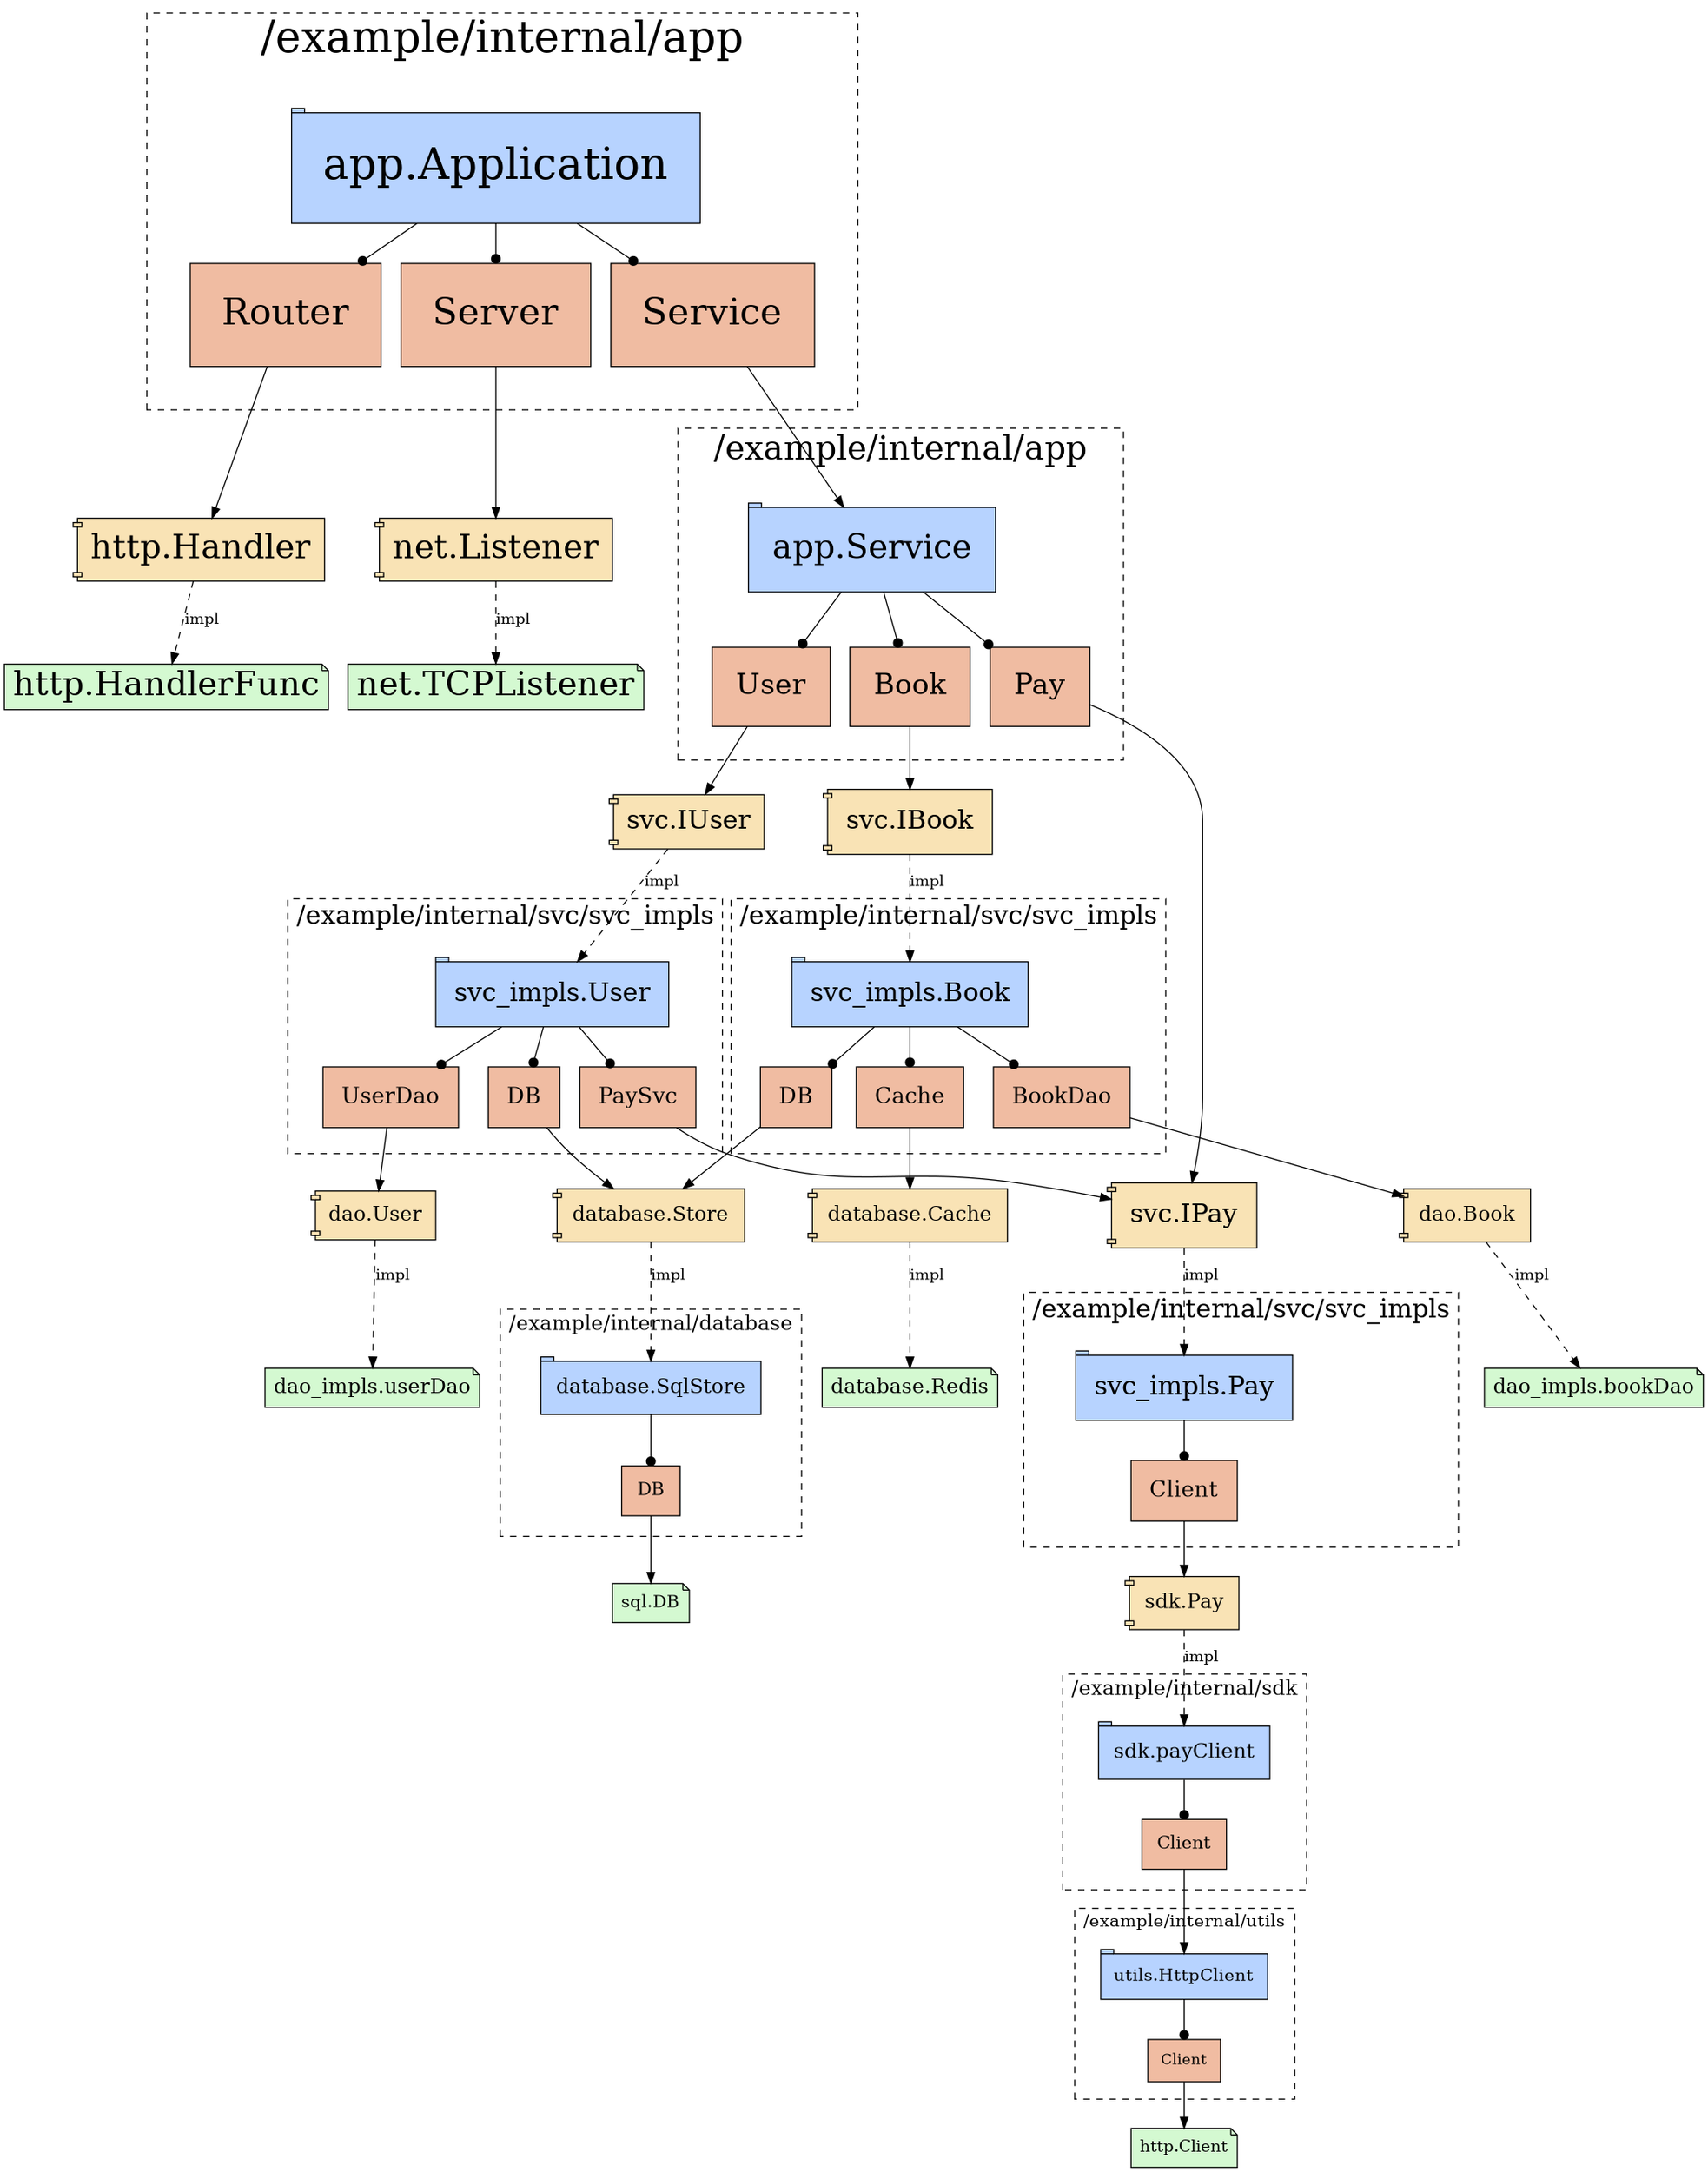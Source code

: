 @startuml
digraph Application {
	"app.Application"->"app.Application:Router"[ arrowhead=dot ];
	"app.Application:Router"->"http.Handler";
	"http.Handler"->"http.HandlerFunc"[ label=impl, style=dashed ];
	"app.Application"->"app.Application:Server"[ arrowhead=dot ];
	"app.Application:Server"->"net.Listener";
	"net.Listener"->"net.TCPListener"[ label=impl, style=dashed ];
	"app.Application"->"app.Application:Service"[ arrowhead=dot ];
	"app.Application:Service"->"app.Service";
	"app.Service"->"app.Service:User"[ arrowhead=dot ];
	"app.Service:User"->"svc.IUser";
	"svc.IUser"->"svc_impls.User"[ label=impl, style=dashed ];
	"svc_impls.User"->"svc_impls.User:UserDao"[ arrowhead=dot ];
	"svc_impls.User:UserDao"->"dao.User";
	"dao.User"->"dao_impls.userDao"[ label=impl, style=dashed ];
	"svc_impls.User"->"svc_impls.User:DB"[ arrowhead=dot ];
	"svc_impls.User:DB"->"database.Store";
	"database.Store"->"database.SqlStore"[ label=impl, style=dashed ];
	"database.SqlStore"->"database.SqlStore:DB"[ arrowhead=dot ];
	"database.SqlStore:DB"->"sql.DB";
	"svc_impls.User"->"svc_impls.User:PaySvc"[ arrowhead=dot ];
	"svc_impls.User:PaySvc"->"svc.IPay";
	"svc.IPay"->"svc_impls.Pay"[ label=impl, style=dashed ];
	"svc_impls.Pay"->"svc_impls.Pay:Client"[ arrowhead=dot ];
	"svc_impls.Pay:Client"->"sdk.Pay";
	"sdk.Pay"->"sdk.payClient"[ label=impl, style=dashed ];
	"sdk.payClient"->"sdk.payClient:Client"[ arrowhead=dot ];
	"sdk.payClient:Client"->"utils.HttpClient";
	"utils.HttpClient"->"utils.HttpClient:Client"[ arrowhead=dot ];
	"utils.HttpClient:Client"->"http.Client";
	"app.Service"->"app.Service:Book"[ arrowhead=dot ];
	"app.Service:Book"->"svc.IBook";
	"svc.IBook"->"svc_impls.Book"[ label=impl, style=dashed ];
	"svc_impls.Book"->"svc_impls.Book:DB"[ arrowhead=dot ];
	"svc_impls.Book:DB"->"database.Store";
	"svc_impls.Book"->"svc_impls.Book:Cache"[ arrowhead=dot ];
	"svc_impls.Book:Cache"->"database.Cache";
	"database.Cache"->"database.Redis"[ label=impl, style=dashed ];
	"svc_impls.Book"->"svc_impls.Book:BookDao"[ arrowhead=dot ];
	"svc_impls.Book:BookDao"->"dao.Book";
	"dao.Book"->"dao_impls.bookDao"[ label=impl, style=dashed ];
	"app.Service"->"app.Service:Pay"[ arrowhead=dot ];
	"app.Service:Pay"->"svc.IPay";
	subgraph "cluster_app.Application" {
	fontsize=40;
	label="/example/internal/app";
	labelloc=t;
	margin=40;
	style=dashed;
	"app.Application" [ fillcolor="#b7d3ff", fontsize=40, margin=0.4, shape=tab, style="filled" ];
	"app.Application:Router" [ fillcolor="#f0bca2", fontsize=34, label=Router, margin=0.4, shape=box, style="filled" ];
	"app.Application:Server" [ fillcolor="#f0bca2", fontsize=34, label=Server, margin=0.4, shape=box, style="filled" ];
	"app.Application:Service" [ fillcolor="#f0bca2", fontsize=34, label=Service, margin=0.4, shape=box, style="filled" ];

}
;
	subgraph "cluster_app.Service" {
	fontsize=31;
	label="/example/internal/app";
	labelloc=t;
	margin=31;
	style=dashed;
	"app.Service" [ fillcolor="#b7d3ff", fontsize=31, margin=0.31, shape=tab, style="filled" ];
	"app.Service:Book" [ fillcolor="#f0bca2", fontsize=26.349999999999998, label=Book, margin=0.31, shape=box, style="filled" ];
	"app.Service:Pay" [ fillcolor="#f0bca2", fontsize=26.349999999999998, label=Pay, margin=0.31, shape=box, style="filled" ];
	"app.Service:User" [ fillcolor="#f0bca2", fontsize=26.349999999999998, label=User, margin=0.31, shape=box, style="filled" ];

}
;
	subgraph "cluster_dao_impls.bookDao" {
	fontsize=19;
	label="/example/internal/dao/dao_impls";
	labelloc=t;
	margin=19;
	style=dashed;

}
;
	subgraph "cluster_dao_impls.userDao" {
	fontsize=19;
	label="/example/internal/dao/dao_impls";
	labelloc=t;
	margin=19;
	style=dashed;

}
;
	subgraph "cluster_database.Redis" {
	fontsize=19;
	label="/example/internal/database";
	labelloc=t;
	margin=19;
	style=dashed;

}
;
	subgraph "cluster_database.SqlStore" {
	fontsize=19;
	label="/example/internal/database";
	labelloc=t;
	margin=19;
	style=dashed;
	"database.SqlStore" [ fillcolor="#b7d3ff", fontsize=19, margin=0.19, shape=tab, style="filled" ];
	"database.SqlStore:DB" [ fillcolor="#f0bca2", fontsize=16.15, label=DB, margin=0.19, shape=box, style="filled" ];

}
;
	subgraph "cluster_sdk.payClient" {
	fontsize=19;
	label="/example/internal/sdk";
	labelloc=t;
	margin=19;
	style=dashed;
	"sdk.payClient" [ fillcolor="#b7d3ff", fontsize=19, margin=0.19, shape=tab, style="filled" ];
	"sdk.payClient:Client" [ fillcolor="#f0bca2", fontsize=16.15, label=Client, margin=0.19, shape=box, style="filled" ];

}
;
	subgraph "cluster_svc_impls.Book" {
	fontsize=24;
	label="/example/internal/svc/svc_impls";
	labelloc=t;
	margin=24;
	style=dashed;
	"svc_impls.Book" [ fillcolor="#b7d3ff", fontsize=24, margin=0.24, shape=tab, style="filled" ];
	"svc_impls.Book:BookDao" [ fillcolor="#f0bca2", fontsize=20.4, label=BookDao, margin=0.24, shape=box, style="filled" ];
	"svc_impls.Book:Cache" [ fillcolor="#f0bca2", fontsize=20.4, label=Cache, margin=0.24, shape=box, style="filled" ];
	"svc_impls.Book:DB" [ fillcolor="#f0bca2", fontsize=20.4, label=DB, margin=0.24, shape=box, style="filled" ];

}
;
	subgraph "cluster_svc_impls.Pay" {
	fontsize=24;
	label="/example/internal/svc/svc_impls";
	labelloc=t;
	margin=24;
	style=dashed;
	"svc_impls.Pay" [ fillcolor="#b7d3ff", fontsize=24, margin=0.24, shape=tab, style="filled" ];
	"svc_impls.Pay:Client" [ fillcolor="#f0bca2", fontsize=20.4, label=Client, margin=0.24, shape=box, style="filled" ];

}
;
	subgraph "cluster_svc_impls.User" {
	fontsize=24;
	label="/example/internal/svc/svc_impls";
	labelloc=t;
	margin=24;
	style=dashed;
	"svc_impls.User" [ fillcolor="#b7d3ff", fontsize=24, margin=0.24, shape=tab, style="filled" ];
	"svc_impls.User:DB" [ fillcolor="#f0bca2", fontsize=20.4, label=DB, margin=0.24, shape=box, style="filled" ];
	"svc_impls.User:PaySvc" [ fillcolor="#f0bca2", fontsize=20.4, label=PaySvc, margin=0.24, shape=box, style="filled" ];
	"svc_impls.User:UserDao" [ fillcolor="#f0bca2", fontsize=20.4, label=UserDao, margin=0.24, shape=box, style="filled" ];

}
;
	subgraph "cluster_utils.HttpClient" {
	fontsize=16;
	label="/example/internal/utils";
	labelloc=t;
	margin=16;
	style=dashed;
	"utils.HttpClient" [ fillcolor="#b7d3ff", fontsize=16, margin=0.16, shape=tab, style="filled" ];
	"utils.HttpClient:Client" [ fillcolor="#f0bca2", fontsize=13.6, label=Client, margin=0.16, shape=box, style="filled" ];

}
;
	"dao.Book" [ fillcolor="#f9e3b5", fontsize=19, label="dao.Book", margin=0.19, shape=component, style="filled" ];
	"dao.User" [ fillcolor="#f9e3b5", fontsize=19, label="dao.User", margin=0.16, shape=component, style="filled" ];
	"dao_impls.bookDao" [ fillcolor="#d4f9d1", fontsize=19, shape=note, style="filled" ];
	"dao_impls.userDao" [ fillcolor="#d4f9d1", fontsize=19, shape=note, style="filled" ];
	"database.Cache" [ fillcolor="#f9e3b5", fontsize=19, label="database.Cache", margin=0.19, shape=component, style="filled" ];
	"database.Redis" [ fillcolor="#d4f9d1", fontsize=19, shape=note, style="filled" ];
	"database.Store" [ fillcolor="#f9e3b5", fontsize=19, label="database.Store", margin=0.19, shape=component, style="filled" ];
	"http.Client" [ fillcolor="#d4f9d1", fontsize=15, shape=note, style="filled" ];
	"http.Handler" [ fillcolor="#f9e3b5", fontsize=31, label="http.Handler", margin=0.16, shape=component, style="filled" ];
	"http.HandlerFunc" [ fillcolor="#d4f9d1", fontsize=31, shape=note, style="filled" ];
	"net.Listener" [ fillcolor="#f9e3b5", fontsize=31, label="net.Listener", margin=0.16, shape=component, style="filled" ];
	"net.TCPListener" [ fillcolor="#d4f9d1", fontsize=31, shape=note, style="filled" ];
	"sdk.Pay" [ fillcolor="#f9e3b5", fontsize=19, label="sdk.Pay", margin=0.19, shape=component, style="filled" ];
	"sql.DB" [ fillcolor="#d4f9d1", fontsize=16, shape=note, style="filled" ];
	"svc.IBook" [ fillcolor="#f9e3b5", fontsize=24, label="svc.IBook", margin=0.24, shape=component, style="filled" ];
	"svc.IPay" [ fillcolor="#f9e3b5", fontsize=24, label="svc.IPay", margin=0.24, shape=component, style="filled" ];
	"svc.IUser" [ fillcolor="#f9e3b5", fontsize=24, label="svc.IUser", margin=0.16, shape=component, style="filled" ];

}
@enduml
